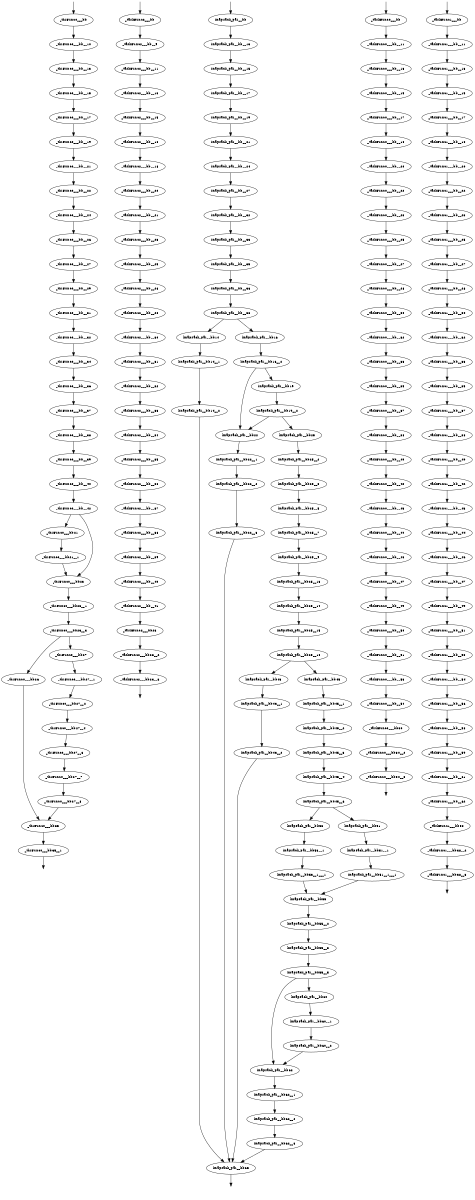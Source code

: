 digraph CFG {
size="10,8"
rankdir="TB"
orientation="portrait"
fontsize=10;
   subgraph "_thrFunc0_" {
   "_thrFunc0_0"[label="_thrFunc0___bb",fontsize=10,width=0.01]
   "_thrFunc0_1"[label="_thrFunc0___bb__10",fontsize=10,width=0.01]
   "_thrFunc0_2"[label="_thrFunc0___bb__13",fontsize=10,width=0.01]
   "_thrFunc0_3"[label="_thrFunc0___bb__15",fontsize=10,width=0.01]
   "_thrFunc0_4"[label="_thrFunc0___bb__17",fontsize=10,width=0.01]
   "_thrFunc0_5"[label="_thrFunc0___bb__19",fontsize=10,width=0.01]
   "_thrFunc0_6"[label="_thrFunc0___bb__21",fontsize=10,width=0.01]
   "_thrFunc0_7"[label="_thrFunc0___bb__22",fontsize=10,width=0.01]
   "_thrFunc0_8"[label="_thrFunc0___bb__24",fontsize=10,width=0.01]
   "_thrFunc0_9"[label="_thrFunc0___bb__26",fontsize=10,width=0.01]
   "_thrFunc0_10"[label="_thrFunc0___bb__27",fontsize=10,width=0.01]
   "_thrFunc0_11"[label="_thrFunc0___bb__29",fontsize=10,width=0.01]
   "_thrFunc0_12"[label="_thrFunc0___bb__31",fontsize=10,width=0.01]
   "_thrFunc0_13"[label="_thrFunc0___bb__32",fontsize=10,width=0.01]
   "_thrFunc0_14"[label="_thrFunc0___bb__34",fontsize=10,width=0.01]
   "_thrFunc0_15"[label="_thrFunc0___bb__36",fontsize=10,width=0.01]
   "_thrFunc0_16"[label="_thrFunc0___bb__37",fontsize=10,width=0.01]
   "_thrFunc0_17"[label="_thrFunc0___bb__38",fontsize=10,width=0.01]
   "_thrFunc0_18"[label="_thrFunc0___bb__39",fontsize=10,width=0.01]
   "_thrFunc0_19"[label="_thrFunc0___bb__40",fontsize=10,width=0.01]
   "_thrFunc0_20"[label="_thrFunc0___bb__42",fontsize=10,width=0.01]
   "_thrFunc0_21"[label="_thrFunc0___bb21",fontsize=10,width=0.01]
   "_thrFunc0_22"[label="_thrFunc0___bb21__1",fontsize=10,width=0.01]
   "_thrFunc0_23"[label="_thrFunc0___bb23",fontsize=10,width=0.01]
   "_thrFunc0_24"[label="_thrFunc0___bb23__1",fontsize=10,width=0.01]
   "_thrFunc0_25"[label="_thrFunc0___bb23__3",fontsize=10,width=0.01]
   "_thrFunc0_26"[label="_thrFunc0___bb26",fontsize=10,width=0.01]
   "_thrFunc0_27"[label="_thrFunc0___bb27",fontsize=10,width=0.01]
   "_thrFunc0_28"[label="_thrFunc0___bb27__1",fontsize=10,width=0.01]
   "_thrFunc0_29"[label="_thrFunc0___bb27__2",fontsize=10,width=0.01]
   "_thrFunc0_30"[label="_thrFunc0___bb27__4",fontsize=10,width=0.01]
   "_thrFunc0_31"[label="_thrFunc0___bb27__6",fontsize=10,width=0.01]
   "_thrFunc0_32"[label="_thrFunc0___bb27__7",fontsize=10,width=0.01]
   "_thrFunc0_33"[label="_thrFunc0___bb27__8",fontsize=10,width=0.01]
   "_thrFunc0_34"[label="_thrFunc0___bb35",fontsize=10,width=0.01]
   "_thrFunc0_35"[label="_thrFunc0___bb35__1",fontsize=10,width=0.01]
   "_thrFunc0_0" -> "_thrFunc0_1"
   "_thrFunc0_1" -> "_thrFunc0_2"
   "_thrFunc0_2" -> "_thrFunc0_3"
   "_thrFunc0_3" -> "_thrFunc0_4"
   "_thrFunc0_4" -> "_thrFunc0_5"
   "_thrFunc0_5" -> "_thrFunc0_6"
   "_thrFunc0_6" -> "_thrFunc0_7"
   "_thrFunc0_7" -> "_thrFunc0_8"
   "_thrFunc0_8" -> "_thrFunc0_9"
   "_thrFunc0_9" -> "_thrFunc0_10"
   "_thrFunc0_10" -> "_thrFunc0_11"
   "_thrFunc0_11" -> "_thrFunc0_12"
   "_thrFunc0_12" -> "_thrFunc0_13"
   "_thrFunc0_13" -> "_thrFunc0_14"
   "_thrFunc0_14" -> "_thrFunc0_15"
   "_thrFunc0_15" -> "_thrFunc0_16"
   "_thrFunc0_16" -> "_thrFunc0_17"
   "_thrFunc0_17" -> "_thrFunc0_18"
   "_thrFunc0_18" -> "_thrFunc0_19"
   "_thrFunc0_19" -> "_thrFunc0_20"
   "_thrFunc0_20" -> "_thrFunc0_21"
   "_thrFunc0_20" -> "_thrFunc0_23"
   "_thrFunc0_21" -> "_thrFunc0_22"
   "_thrFunc0_22" -> "_thrFunc0_23"
   "_thrFunc0_23" -> "_thrFunc0_24"
   "_thrFunc0_24" -> "_thrFunc0_25"
   "_thrFunc0_25" -> "_thrFunc0_26"
   "_thrFunc0_25" -> "_thrFunc0_27"
   "_thrFunc0_26" -> "_thrFunc0_34"
   "_thrFunc0_27" -> "_thrFunc0_28"
   "_thrFunc0_28" -> "_thrFunc0_29"
   "_thrFunc0_29" -> "_thrFunc0_30"
   "_thrFunc0_30" -> "_thrFunc0_31"
   "_thrFunc0_31" -> "_thrFunc0_32"
   "_thrFunc0_32" -> "_thrFunc0_33"
   "_thrFunc0_33" -> "_thrFunc0_34"
   "_thrFunc0_34" -> "_thrFunc0_35"
   "_thrFunc0__entry" [label="",color="white",height="0.01",fontsize=10,width=0.01]
   "_thrFunc0__entry" -> "_thrFunc0_0"
   "_thrFunc0__exit" [label="",color="white",fontsize=10,width=0.01]
   "_thrFunc0_35" -> "_thrFunc0__exit"
}

   subgraph "_taskFunc2_" {
   "_taskFunc2_0"[label="_taskFunc2___bb",fontsize=10,width=0.01]
   "_taskFunc2_1"[label="_taskFunc2___bb__9",fontsize=10,width=0.01]
   "_taskFunc2_2"[label="_taskFunc2___bb__11",fontsize=10,width=0.01]
   "_taskFunc2_3"[label="_taskFunc2___bb__13",fontsize=10,width=0.01]
   "_taskFunc2_4"[label="_taskFunc2___bb__15",fontsize=10,width=0.01]
   "_taskFunc2_5"[label="_taskFunc2___bb__16",fontsize=10,width=0.01]
   "_taskFunc2_6"[label="_taskFunc2___bb__18",fontsize=10,width=0.01]
   "_taskFunc2_7"[label="_taskFunc2___bb__20",fontsize=10,width=0.01]
   "_taskFunc2_8"[label="_taskFunc2___bb__21",fontsize=10,width=0.01]
   "_taskFunc2_9"[label="_taskFunc2___bb__23",fontsize=10,width=0.01]
   "_taskFunc2_10"[label="_taskFunc2___bb__25",fontsize=10,width=0.01]
   "_taskFunc2_11"[label="_taskFunc2___bb__26",fontsize=10,width=0.01]
   "_taskFunc2_12"[label="_taskFunc2___bb__28",fontsize=10,width=0.01]
   "_taskFunc2_13"[label="_taskFunc2___bb__30",fontsize=10,width=0.01]
   "_taskFunc2_14"[label="_taskFunc2___bb__31",fontsize=10,width=0.01]
   "_taskFunc2_15"[label="_taskFunc2___bb__32",fontsize=10,width=0.01]
   "_taskFunc2_16"[label="_taskFunc2___bb__33",fontsize=10,width=0.01]
   "_taskFunc2_17"[label="_taskFunc2___bb__34",fontsize=10,width=0.01]
   "_taskFunc2_18"[label="_taskFunc2___bb__35",fontsize=10,width=0.01]
   "_taskFunc2_19"[label="_taskFunc2___bb__36",fontsize=10,width=0.01]
   "_taskFunc2_20"[label="_taskFunc2___bb__37",fontsize=10,width=0.01]
   "_taskFunc2_21"[label="_taskFunc2___bb__38",fontsize=10,width=0.01]
   "_taskFunc2_22"[label="_taskFunc2___bb__39",fontsize=10,width=0.01]
   "_taskFunc2_23"[label="_taskFunc2___bb__40",fontsize=10,width=0.01]
   "_taskFunc2_24"[label="_taskFunc2___bb__41",fontsize=10,width=0.01]
   "_taskFunc2_25"[label="_taskFunc2___bb23",fontsize=10,width=0.01]
   "_taskFunc2_26"[label="_taskFunc2___bb23__2",fontsize=10,width=0.01]
   "_taskFunc2_27"[label="_taskFunc2___bb23__3",fontsize=10,width=0.01]
   "_taskFunc2_0" -> "_taskFunc2_1"
   "_taskFunc2_1" -> "_taskFunc2_2"
   "_taskFunc2_2" -> "_taskFunc2_3"
   "_taskFunc2_3" -> "_taskFunc2_4"
   "_taskFunc2_4" -> "_taskFunc2_5"
   "_taskFunc2_5" -> "_taskFunc2_6"
   "_taskFunc2_6" -> "_taskFunc2_7"
   "_taskFunc2_7" -> "_taskFunc2_8"
   "_taskFunc2_8" -> "_taskFunc2_9"
   "_taskFunc2_9" -> "_taskFunc2_10"
   "_taskFunc2_10" -> "_taskFunc2_11"
   "_taskFunc2_11" -> "_taskFunc2_12"
   "_taskFunc2_12" -> "_taskFunc2_13"
   "_taskFunc2_13" -> "_taskFunc2_14"
   "_taskFunc2_14" -> "_taskFunc2_15"
   "_taskFunc2_15" -> "_taskFunc2_16"
   "_taskFunc2_16" -> "_taskFunc2_17"
   "_taskFunc2_17" -> "_taskFunc2_18"
   "_taskFunc2_18" -> "_taskFunc2_19"
   "_taskFunc2_19" -> "_taskFunc2_20"
   "_taskFunc2_20" -> "_taskFunc2_21"
   "_taskFunc2_21" -> "_taskFunc2_22"
   "_taskFunc2_22" -> "_taskFunc2_23"
   "_taskFunc2_23" -> "_taskFunc2_24"
   "_taskFunc2_24" -> "_taskFunc2_25"
   "_taskFunc2_25" -> "_taskFunc2_26"
   "_taskFunc2_26" -> "_taskFunc2_27"
   "_taskFunc2__entry" [label="",color="white",height="0.01",fontsize=10,width=0.01]
   "_taskFunc2__entry" -> "_taskFunc2_0"
   "_taskFunc2__exit" [label="",color="white",fontsize=10,width=0.01]
   "_taskFunc2_27" -> "_taskFunc2__exit"
}
   subgraph "knapsack_par" {
   "knapsack_par0"[label="knapsack_par__bb",fontsize=10,width=0.01]
   "knapsack_par1"[label="knapsack_par__bb__13",fontsize=10,width=0.01]
   "knapsack_par2"[label="knapsack_par__bb__15",fontsize=10,width=0.01]
   "knapsack_par3"[label="knapsack_par__bb__17",fontsize=10,width=0.01]
   "knapsack_par4"[label="knapsack_par__bb__19",fontsize=10,width=0.01]
   "knapsack_par5"[label="knapsack_par__bb__21",fontsize=10,width=0.01]
   "knapsack_par6"[label="knapsack_par__bb__24",fontsize=10,width=0.01]
   "knapsack_par7"[label="knapsack_par__bb__27",fontsize=10,width=0.01]
   "knapsack_par8"[label="knapsack_par__bb__32",fontsize=10,width=0.01]
   "knapsack_par9"[label="knapsack_par__bb__33",fontsize=10,width=0.01]
   "knapsack_par10"[label="knapsack_par__bb__35",fontsize=10,width=0.01]
   "knapsack_par11"[label="knapsack_par__bb__36",fontsize=10,width=0.01]
   "knapsack_par12"[label="knapsack_par__bb__38",fontsize=10,width=0.01]
   "knapsack_par13"[label="knapsack_par__bb14",fontsize=10,width=0.01]
   "knapsack_par14"[label="knapsack_par__bb14__1",fontsize=10,width=0.01]
   "knapsack_par15"[label="knapsack_par__bb14__2",fontsize=10,width=0.01]
   "knapsack_par16"[label="knapsack_par__bb16",fontsize=10,width=0.01]
   "knapsack_par17"[label="knapsack_par__bb16__2",fontsize=10,width=0.01]
   "knapsack_par18"[label="knapsack_par__bb19",fontsize=10,width=0.01]
   "knapsack_par19"[label="knapsack_par__bb19__2",fontsize=10,width=0.01]
   "knapsack_par20"[label="knapsack_par__bb22",fontsize=10,width=0.01]
   "knapsack_par21"[label="knapsack_par__bb22__1",fontsize=10,width=0.01]
   "knapsack_par22"[label="knapsack_par__bb22__2",fontsize=10,width=0.01]
   "knapsack_par23"[label="knapsack_par__bb22__3",fontsize=10,width=0.01]
   "knapsack_par24"[label="knapsack_par__bb25",fontsize=10,width=0.01]
   "knapsack_par25"[label="knapsack_par__bb25__2",fontsize=10,width=0.01]
   "knapsack_par26"[label="knapsack_par__bb25__3",fontsize=10,width=0.01]
   "knapsack_par27"[label="knapsack_par__bb25__5",fontsize=10,width=0.01]
   "knapsack_par28"[label="knapsack_par__bb25__7",fontsize=10,width=0.01]
   "knapsack_par29"[label="knapsack_par__bb25__9",fontsize=10,width=0.01]
   "knapsack_par30"[label="knapsack_par__bb25__13",fontsize=10,width=0.01]
   "knapsack_par31"[label="knapsack_par__bb25__14",fontsize=10,width=0.01]
   "knapsack_par32"[label="knapsack_par__bb25__15",fontsize=10,width=0.01]
   "knapsack_par33"[label="knapsack_par__bb25__18",fontsize=10,width=0.01]
   "knapsack_par34"[label="knapsack_par__bb43",fontsize=10,width=0.01]
   "knapsack_par35"[label="knapsack_par__bb43__1",fontsize=10,width=0.01]
   "knapsack_par36"[label="knapsack_par__bb43__2",fontsize=10,width=0.01]
   "knapsack_par37"[label="knapsack_par__bb45",fontsize=10,width=0.01]
   "knapsack_par38"[label="knapsack_par__bb45__1",fontsize=10,width=0.01]
   "knapsack_par39"[label="knapsack_par__bb45__2",fontsize=10,width=0.01]
   "knapsack_par40"[label="knapsack_par__bb45__3",fontsize=10,width=0.01]
   "knapsack_par41"[label="knapsack_par__bb45__4",fontsize=10,width=0.01]
   "knapsack_par42"[label="knapsack_par__bb45__6",fontsize=10,width=0.01]
   "knapsack_par43"[label="knapsack_par__bb51",fontsize=10,width=0.01]
   "knapsack_par44"[label="knapsack_par__bb51__1",fontsize=10,width=0.01]
   "knapsack_par45"[label="knapsack_par__bb51__1___1",fontsize=10,width=0.01]
   "knapsack_par46"[label="knapsack_par__bb53",fontsize=10,width=0.01]
   "knapsack_par47"[label="knapsack_par__bb53__1",fontsize=10,width=0.01]
   "knapsack_par48"[label="knapsack_par__bb53__1___1",fontsize=10,width=0.01]
   "knapsack_par49"[label="knapsack_par__bb55",fontsize=10,width=0.01]
   "knapsack_par50"[label="knapsack_par__bb55__2",fontsize=10,width=0.01]
   "knapsack_par51"[label="knapsack_par__bb55__3",fontsize=10,width=0.01]
   "knapsack_par52"[label="knapsack_par__bb55__5",fontsize=10,width=0.01]
   "knapsack_par53"[label="knapsack_par__bb60",fontsize=10,width=0.01]
   "knapsack_par54"[label="knapsack_par__bb60__1",fontsize=10,width=0.01]
   "knapsack_par55"[label="knapsack_par__bb60__2",fontsize=10,width=0.01]
   "knapsack_par56"[label="knapsack_par__bb62",fontsize=10,width=0.01]
   "knapsack_par57"[label="knapsack_par__bb62__1",fontsize=10,width=0.01]
   "knapsack_par58"[label="knapsack_par__bb62__2",fontsize=10,width=0.01]
   "knapsack_par59"[label="knapsack_par__bb62__3",fontsize=10,width=0.01]
   "knapsack_par60"[label="knapsack_par__bb65",fontsize=10,width=0.01]
   "knapsack_par0" -> "knapsack_par1"
   "knapsack_par1" -> "knapsack_par2"
   "knapsack_par2" -> "knapsack_par3"
   "knapsack_par3" -> "knapsack_par4"
   "knapsack_par4" -> "knapsack_par5"
   "knapsack_par5" -> "knapsack_par6"
   "knapsack_par6" -> "knapsack_par7"
   "knapsack_par7" -> "knapsack_par8"
   "knapsack_par8" -> "knapsack_par9"
   "knapsack_par9" -> "knapsack_par10"
   "knapsack_par10" -> "knapsack_par11"
   "knapsack_par11" -> "knapsack_par12"
   "knapsack_par12" -> "knapsack_par13"
   "knapsack_par12" -> "knapsack_par16"
   "knapsack_par13" -> "knapsack_par14"
   "knapsack_par14" -> "knapsack_par15"
   "knapsack_par15" -> "knapsack_par60"
   "knapsack_par16" -> "knapsack_par17"
   "knapsack_par17" -> "knapsack_par20"
   "knapsack_par17" -> "knapsack_par18"
   "knapsack_par18" -> "knapsack_par19"
   "knapsack_par19" -> "knapsack_par20"
   "knapsack_par19" -> "knapsack_par24"
   "knapsack_par20" -> "knapsack_par21"
   "knapsack_par21" -> "knapsack_par22"
   "knapsack_par22" -> "knapsack_par23"
   "knapsack_par23" -> "knapsack_par60"
   "knapsack_par24" -> "knapsack_par25"
   "knapsack_par25" -> "knapsack_par26"
   "knapsack_par26" -> "knapsack_par27"
   "knapsack_par27" -> "knapsack_par28"
   "knapsack_par28" -> "knapsack_par29"
   "knapsack_par29" -> "knapsack_par30"
   "knapsack_par30" -> "knapsack_par31"
   "knapsack_par31" -> "knapsack_par32"
   "knapsack_par32" -> "knapsack_par33"
   "knapsack_par33" -> "knapsack_par34"
   "knapsack_par33" -> "knapsack_par37"
   "knapsack_par34" -> "knapsack_par35"
   "knapsack_par35" -> "knapsack_par36"
   "knapsack_par36" -> "knapsack_par60"
   "knapsack_par37" -> "knapsack_par38"
   "knapsack_par38" -> "knapsack_par39"
   "knapsack_par39" -> "knapsack_par40"
   "knapsack_par40" -> "knapsack_par41"
   "knapsack_par41" -> "knapsack_par42"
   "knapsack_par42" -> "knapsack_par43"
   "knapsack_par42" -> "knapsack_par46"
   "knapsack_par43" -> "knapsack_par44"
   "knapsack_par44" -> "knapsack_par45"
   "knapsack_par45" -> "knapsack_par49"
   "knapsack_par46" -> "knapsack_par47"
   "knapsack_par47" -> "knapsack_par48"
   "knapsack_par48" -> "knapsack_par49"
   "knapsack_par49" -> "knapsack_par50"
   "knapsack_par50" -> "knapsack_par51"
   "knapsack_par51" -> "knapsack_par52"
   "knapsack_par52" -> "knapsack_par53"
   "knapsack_par52" -> "knapsack_par56"
   "knapsack_par53" -> "knapsack_par54"
   "knapsack_par54" -> "knapsack_par55"
   "knapsack_par55" -> "knapsack_par56"
   "knapsack_par56" -> "knapsack_par57"
   "knapsack_par57" -> "knapsack_par58"
   "knapsack_par58" -> "knapsack_par59"
   "knapsack_par59" -> "knapsack_par60"
   "knapsack_par_entry" [label="",color="white",height="0.01",fontsize=10,width=0.01]
   "knapsack_par_entry" -> "knapsack_par0"
   "knapsack_par_exit" [label="",color="white",fontsize=10,width=0.01]
   "knapsack_par60" -> "knapsack_par_exit"
}
   subgraph "_taskFunc0_" {
   "_taskFunc0_0"[label="_taskFunc0___bb",fontsize=10,width=0.01]
   "_taskFunc0_1"[label="_taskFunc0___bb__11",fontsize=10,width=0.01]
   "_taskFunc0_2"[label="_taskFunc0___bb__13",fontsize=10,width=0.01]
   "_taskFunc0_3"[label="_taskFunc0___bb__15",fontsize=10,width=0.01]
   "_taskFunc0_4"[label="_taskFunc0___bb__17",fontsize=10,width=0.01]
   "_taskFunc0_5"[label="_taskFunc0___bb__18",fontsize=10,width=0.01]
   "_taskFunc0_6"[label="_taskFunc0___bb__20",fontsize=10,width=0.01]
   "_taskFunc0_7"[label="_taskFunc0___bb__22",fontsize=10,width=0.01]
   "_taskFunc0_8"[label="_taskFunc0___bb__23",fontsize=10,width=0.01]
   "_taskFunc0_9"[label="_taskFunc0___bb__25",fontsize=10,width=0.01]
   "_taskFunc0_10"[label="_taskFunc0___bb__27",fontsize=10,width=0.01]
   "_taskFunc0_11"[label="_taskFunc0___bb__28",fontsize=10,width=0.01]
   "_taskFunc0_12"[label="_taskFunc0___bb__30",fontsize=10,width=0.01]
   "_taskFunc0_13"[label="_taskFunc0___bb__32",fontsize=10,width=0.01]
   "_taskFunc0_14"[label="_taskFunc0___bb__33",fontsize=10,width=0.01]
   "_taskFunc0_15"[label="_taskFunc0___bb__35",fontsize=10,width=0.01]
   "_taskFunc0_16"[label="_taskFunc0___bb__37",fontsize=10,width=0.01]
   "_taskFunc0_17"[label="_taskFunc0___bb__38",fontsize=10,width=0.01]
   "_taskFunc0_18"[label="_taskFunc0___bb__40",fontsize=10,width=0.01]
   "_taskFunc0_19"[label="_taskFunc0___bb__42",fontsize=10,width=0.01]
   "_taskFunc0_20"[label="_taskFunc0___bb__43",fontsize=10,width=0.01]
   "_taskFunc0_21"[label="_taskFunc0___bb__44",fontsize=10,width=0.01]
   "_taskFunc0_22"[label="_taskFunc0___bb__46",fontsize=10,width=0.01]
   "_taskFunc0_23"[label="_taskFunc0___bb__47",fontsize=10,width=0.01]
   "_taskFunc0_24"[label="_taskFunc0___bb__49",fontsize=10,width=0.01]
   "_taskFunc0_25"[label="_taskFunc0___bb__50",fontsize=10,width=0.01]
   "_taskFunc0_26"[label="_taskFunc0___bb__51",fontsize=10,width=0.01]
   "_taskFunc0_27"[label="_taskFunc0___bb__53",fontsize=10,width=0.01]
   "_taskFunc0_28"[label="_taskFunc0___bb__54",fontsize=10,width=0.01]
   "_taskFunc0_29"[label="_taskFunc0___bb30",fontsize=10,width=0.01]
   "_taskFunc0_30"[label="_taskFunc0___bb30__2",fontsize=10,width=0.01]
   "_taskFunc0_31"[label="_taskFunc0___bb30__3",fontsize=10,width=0.01]
   "_taskFunc0_0" -> "_taskFunc0_1"
   "_taskFunc0_1" -> "_taskFunc0_2"
   "_taskFunc0_2" -> "_taskFunc0_3"
   "_taskFunc0_3" -> "_taskFunc0_4"
   "_taskFunc0_4" -> "_taskFunc0_5"
   "_taskFunc0_5" -> "_taskFunc0_6"
   "_taskFunc0_6" -> "_taskFunc0_7"
   "_taskFunc0_7" -> "_taskFunc0_8"
   "_taskFunc0_8" -> "_taskFunc0_9"
   "_taskFunc0_9" -> "_taskFunc0_10"
   "_taskFunc0_10" -> "_taskFunc0_11"
   "_taskFunc0_11" -> "_taskFunc0_12"
   "_taskFunc0_12" -> "_taskFunc0_13"
   "_taskFunc0_13" -> "_taskFunc0_14"
   "_taskFunc0_14" -> "_taskFunc0_15"
   "_taskFunc0_15" -> "_taskFunc0_16"
   "_taskFunc0_16" -> "_taskFunc0_17"
   "_taskFunc0_17" -> "_taskFunc0_18"
   "_taskFunc0_18" -> "_taskFunc0_19"
   "_taskFunc0_19" -> "_taskFunc0_20"
   "_taskFunc0_20" -> "_taskFunc0_21"
   "_taskFunc0_21" -> "_taskFunc0_22"
   "_taskFunc0_22" -> "_taskFunc0_23"
   "_taskFunc0_23" -> "_taskFunc0_24"
   "_taskFunc0_24" -> "_taskFunc0_25"
   "_taskFunc0_25" -> "_taskFunc0_26"
   "_taskFunc0_26" -> "_taskFunc0_27"
   "_taskFunc0_27" -> "_taskFunc0_28"
   "_taskFunc0_28" -> "_taskFunc0_29"
   "_taskFunc0_29" -> "_taskFunc0_30"
   "_taskFunc0_30" -> "_taskFunc0_31"
   "_taskFunc0__entry" [label="",color="white",height="0.01",fontsize=10,width=0.01]
   "_taskFunc0__entry" -> "_taskFunc0_0"
   "_taskFunc0__exit" [label="",color="white",fontsize=10,width=0.01]
   "_taskFunc0_31" -> "_taskFunc0__exit"
}

   subgraph "_taskFunc1_" {
   "_taskFunc1_0"[label="_taskFunc1___bb",fontsize=10,width=0.01]
   "_taskFunc1_1"[label="_taskFunc1___bb__11",fontsize=10,width=0.01]
   "_taskFunc1_2"[label="_taskFunc1___bb__13",fontsize=10,width=0.01]
   "_taskFunc1_3"[label="_taskFunc1___bb__15",fontsize=10,width=0.01]
   "_taskFunc1_4"[label="_taskFunc1___bb__17",fontsize=10,width=0.01]
   "_taskFunc1_5"[label="_taskFunc1___bb__18",fontsize=10,width=0.01]
   "_taskFunc1_6"[label="_taskFunc1___bb__20",fontsize=10,width=0.01]
   "_taskFunc1_7"[label="_taskFunc1___bb__22",fontsize=10,width=0.01]
   "_taskFunc1_8"[label="_taskFunc1___bb__23",fontsize=10,width=0.01]
   "_taskFunc1_9"[label="_taskFunc1___bb__25",fontsize=10,width=0.01]
   "_taskFunc1_10"[label="_taskFunc1___bb__27",fontsize=10,width=0.01]
   "_taskFunc1_11"[label="_taskFunc1___bb__28",fontsize=10,width=0.01]
   "_taskFunc1_12"[label="_taskFunc1___bb__30",fontsize=10,width=0.01]
   "_taskFunc1_13"[label="_taskFunc1___bb__32",fontsize=10,width=0.01]
   "_taskFunc1_14"[label="_taskFunc1___bb__33",fontsize=10,width=0.01]
   "_taskFunc1_15"[label="_taskFunc1___bb__35",fontsize=10,width=0.01]
   "_taskFunc1_16"[label="_taskFunc1___bb__37",fontsize=10,width=0.01]
   "_taskFunc1_17"[label="_taskFunc1___bb__38",fontsize=10,width=0.01]
   "_taskFunc1_18"[label="_taskFunc1___bb__40",fontsize=10,width=0.01]
   "_taskFunc1_19"[label="_taskFunc1___bb__42",fontsize=10,width=0.01]
   "_taskFunc1_20"[label="_taskFunc1___bb__43",fontsize=10,width=0.01]
   "_taskFunc1_21"[label="_taskFunc1___bb__44",fontsize=10,width=0.01]
   "_taskFunc1_22"[label="_taskFunc1___bb__46",fontsize=10,width=0.01]
   "_taskFunc1_23"[label="_taskFunc1___bb__47",fontsize=10,width=0.01]
   "_taskFunc1_24"[label="_taskFunc1___bb__49",fontsize=10,width=0.01]
   "_taskFunc1_25"[label="_taskFunc1___bb__51",fontsize=10,width=0.01]
   "_taskFunc1_26"[label="_taskFunc1___bb__53",fontsize=10,width=0.01]
   "_taskFunc1_27"[label="_taskFunc1___bb__54",fontsize=10,width=0.01]
   "_taskFunc1_28"[label="_taskFunc1___bb__56",fontsize=10,width=0.01]
   "_taskFunc1_29"[label="_taskFunc1___bb__58",fontsize=10,width=0.01]
   "_taskFunc1_30"[label="_taskFunc1___bb__59",fontsize=10,width=0.01]
   "_taskFunc1_31"[label="_taskFunc1___bb__61",fontsize=10,width=0.01]
   "_taskFunc1_32"[label="_taskFunc1___bb__62",fontsize=10,width=0.01]
   "_taskFunc1_33"[label="_taskFunc1___bb38",fontsize=10,width=0.01]
   "_taskFunc1_34"[label="_taskFunc1___bb38__2",fontsize=10,width=0.01]
   "_taskFunc1_35"[label="_taskFunc1___bb38__3",fontsize=10,width=0.01]
   "_taskFunc1_0" -> "_taskFunc1_1"
   "_taskFunc1_1" -> "_taskFunc1_2"
   "_taskFunc1_2" -> "_taskFunc1_3"
   "_taskFunc1_3" -> "_taskFunc1_4"
   "_taskFunc1_4" -> "_taskFunc1_5"
   "_taskFunc1_5" -> "_taskFunc1_6"
   "_taskFunc1_6" -> "_taskFunc1_7"
   "_taskFunc1_7" -> "_taskFunc1_8"
   "_taskFunc1_8" -> "_taskFunc1_9"
   "_taskFunc1_9" -> "_taskFunc1_10"
   "_taskFunc1_10" -> "_taskFunc1_11"
   "_taskFunc1_11" -> "_taskFunc1_12"
   "_taskFunc1_12" -> "_taskFunc1_13"
   "_taskFunc1_13" -> "_taskFunc1_14"
   "_taskFunc1_14" -> "_taskFunc1_15"
   "_taskFunc1_15" -> "_taskFunc1_16"
   "_taskFunc1_16" -> "_taskFunc1_17"
   "_taskFunc1_17" -> "_taskFunc1_18"
   "_taskFunc1_18" -> "_taskFunc1_19"
   "_taskFunc1_19" -> "_taskFunc1_20"
   "_taskFunc1_20" -> "_taskFunc1_21"
   "_taskFunc1_21" -> "_taskFunc1_22"
   "_taskFunc1_22" -> "_taskFunc1_23"
   "_taskFunc1_23" -> "_taskFunc1_24"
   "_taskFunc1_24" -> "_taskFunc1_25"
   "_taskFunc1_25" -> "_taskFunc1_26"
   "_taskFunc1_26" -> "_taskFunc1_27"
   "_taskFunc1_27" -> "_taskFunc1_28"
   "_taskFunc1_28" -> "_taskFunc1_29"
   "_taskFunc1_29" -> "_taskFunc1_30"
   "_taskFunc1_30" -> "_taskFunc1_31"
   "_taskFunc1_31" -> "_taskFunc1_32"
   "_taskFunc1_32" -> "_taskFunc1_33"
   "_taskFunc1_33" -> "_taskFunc1_34"
   "_taskFunc1_34" -> "_taskFunc1_35"
   "_taskFunc1__entry" [label="",color="white",height="0.01",fontsize=10,width=0.01]
   "_taskFunc1__entry" -> "_taskFunc1_0"
   "_taskFunc1__exit" [label="",color="white",fontsize=10,width=0.01]
   "_taskFunc1_35" -> "_taskFunc1__exit"
}


}
